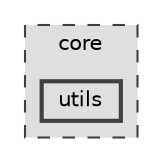 digraph "core/utils"
{
 // LATEX_PDF_SIZE
  bgcolor="transparent";
  edge [fontname=Helvetica,fontsize=10,labelfontname=Helvetica,labelfontsize=10];
  node [fontname=Helvetica,fontsize=10,shape=box,height=0.2,width=0.4];
  compound=true
  subgraph clusterdir_4270bfced15e0e73154b13468c7c9ad9 {
    graph [ bgcolor="#dfdfdf", pencolor="grey25", label="core", fontname=Helvetica,fontsize=10 style="filled,dashed", URL="dir_4270bfced15e0e73154b13468c7c9ad9.html",tooltip=""]
  dir_182a39db29e4ad63eb633860d83c5a1d [label="utils", fillcolor="#dfdfdf", color="grey25", style="filled,bold", URL="dir_182a39db29e4ad63eb633860d83c5a1d.html",tooltip=""];
  }
}
